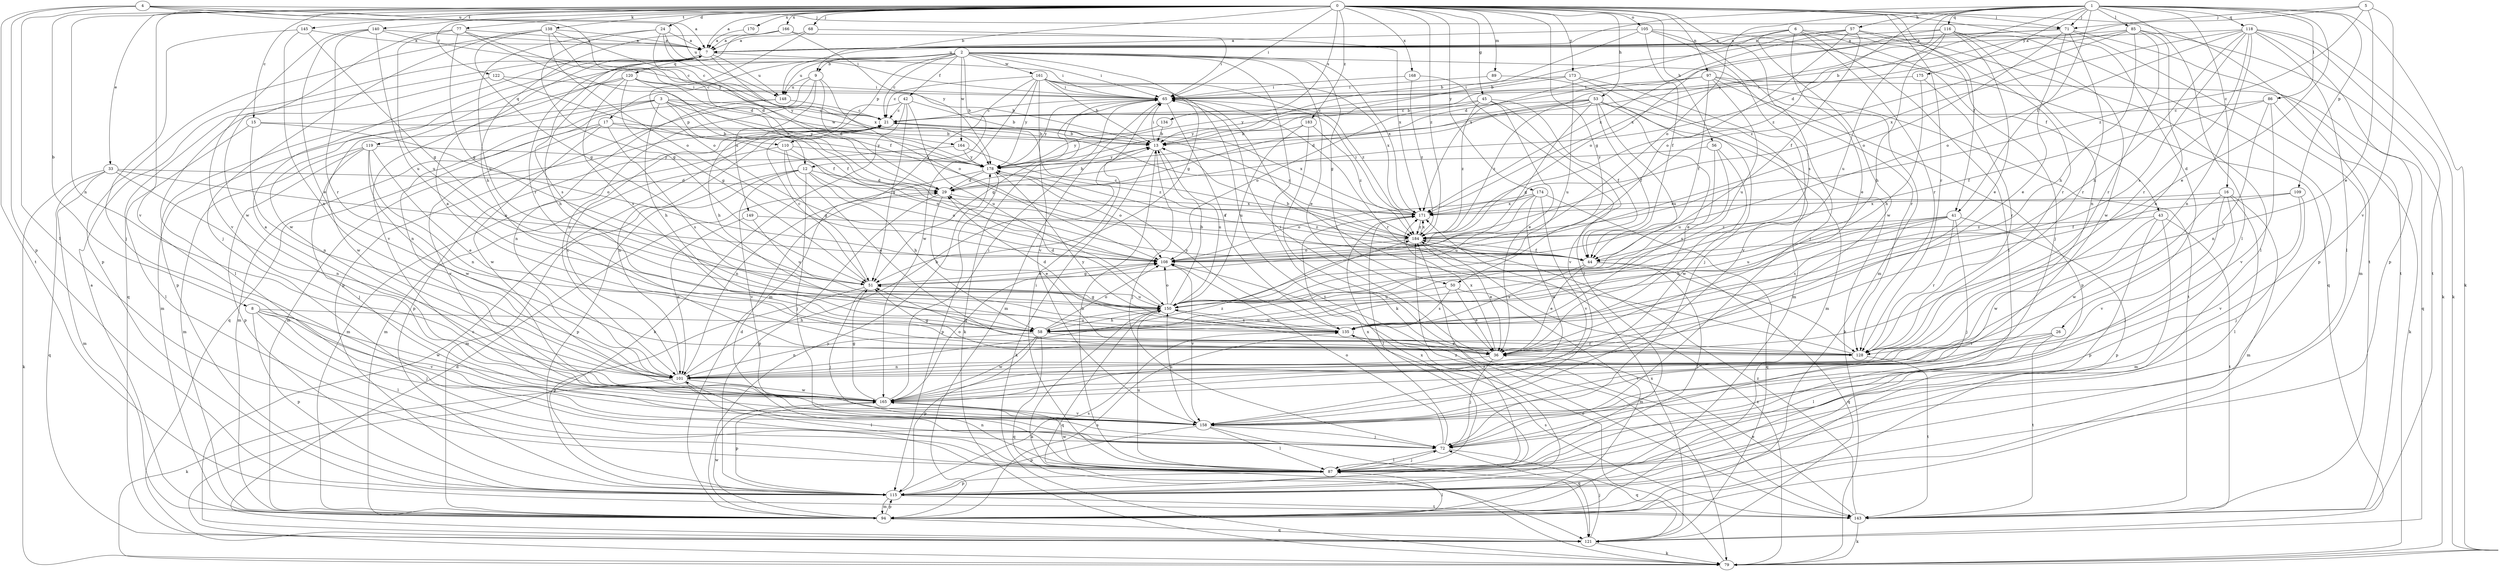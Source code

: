 strict digraph  {
0;
1;
2;
3;
4;
5;
6;
7;
8;
9;
12;
13;
15;
16;
17;
21;
24;
26;
29;
33;
36;
41;
42;
43;
44;
45;
50;
51;
53;
56;
57;
58;
65;
68;
71;
72;
77;
79;
85;
86;
87;
89;
94;
97;
101;
105;
108;
109;
110;
115;
116;
118;
119;
120;
121;
122;
128;
134;
135;
138;
140;
143;
145;
148;
149;
150;
158;
161;
164;
165;
166;
168;
170;
171;
173;
174;
175;
178;
183;
184;
0 -> 7  [label=a];
0 -> 8  [label=b];
0 -> 9  [label=b];
0 -> 15  [label=c];
0 -> 24  [label=d];
0 -> 26  [label=d];
0 -> 33  [label=e];
0 -> 41  [label=f];
0 -> 45  [label=g];
0 -> 50  [label=g];
0 -> 53  [label=h];
0 -> 56  [label=h];
0 -> 65  [label=i];
0 -> 68  [label=j];
0 -> 71  [label=j];
0 -> 77  [label=k];
0 -> 89  [label=m];
0 -> 97  [label=n];
0 -> 101  [label=n];
0 -> 105  [label=o];
0 -> 122  [label=r];
0 -> 128  [label=r];
0 -> 134  [label=s];
0 -> 135  [label=s];
0 -> 138  [label=t];
0 -> 140  [label=t];
0 -> 143  [label=t];
0 -> 145  [label=u];
0 -> 158  [label=v];
0 -> 166  [label=x];
0 -> 168  [label=x];
0 -> 170  [label=x];
0 -> 173  [label=y];
0 -> 174  [label=y];
0 -> 183  [label=z];
0 -> 184  [label=z];
1 -> 16  [label=c];
1 -> 29  [label=d];
1 -> 36  [label=e];
1 -> 41  [label=f];
1 -> 57  [label=h];
1 -> 71  [label=j];
1 -> 79  [label=k];
1 -> 85  [label=l];
1 -> 86  [label=l];
1 -> 87  [label=l];
1 -> 108  [label=o];
1 -> 109  [label=p];
1 -> 116  [label=q];
1 -> 118  [label=q];
1 -> 148  [label=u];
1 -> 175  [label=y];
1 -> 178  [label=y];
1 -> 184  [label=z];
2 -> 9  [label=b];
2 -> 12  [label=b];
2 -> 17  [label=c];
2 -> 21  [label=c];
2 -> 36  [label=e];
2 -> 42  [label=f];
2 -> 50  [label=g];
2 -> 51  [label=g];
2 -> 65  [label=i];
2 -> 79  [label=k];
2 -> 110  [label=p];
2 -> 119  [label=q];
2 -> 128  [label=r];
2 -> 148  [label=u];
2 -> 158  [label=v];
2 -> 161  [label=w];
2 -> 164  [label=w];
2 -> 171  [label=x];
3 -> 12  [label=b];
3 -> 21  [label=c];
3 -> 58  [label=h];
3 -> 94  [label=m];
3 -> 101  [label=n];
3 -> 110  [label=p];
3 -> 164  [label=w];
3 -> 165  [label=w];
3 -> 178  [label=y];
4 -> 7  [label=a];
4 -> 71  [label=j];
4 -> 87  [label=l];
4 -> 115  [label=p];
4 -> 143  [label=t];
4 -> 148  [label=u];
4 -> 178  [label=y];
5 -> 13  [label=b];
5 -> 36  [label=e];
5 -> 71  [label=j];
5 -> 158  [label=v];
5 -> 184  [label=z];
6 -> 7  [label=a];
6 -> 36  [label=e];
6 -> 43  [label=f];
6 -> 72  [label=j];
6 -> 87  [label=l];
6 -> 128  [label=r];
6 -> 165  [label=w];
6 -> 171  [label=x];
7 -> 65  [label=i];
7 -> 120  [label=q];
7 -> 121  [label=q];
7 -> 135  [label=s];
7 -> 148  [label=u];
7 -> 165  [label=w];
7 -> 178  [label=y];
8 -> 58  [label=h];
8 -> 72  [label=j];
8 -> 87  [label=l];
8 -> 115  [label=p];
8 -> 158  [label=v];
8 -> 165  [label=w];
9 -> 29  [label=d];
9 -> 101  [label=n];
9 -> 108  [label=o];
9 -> 115  [label=p];
9 -> 148  [label=u];
9 -> 149  [label=u];
12 -> 29  [label=d];
12 -> 58  [label=h];
12 -> 72  [label=j];
12 -> 94  [label=m];
12 -> 108  [label=o];
12 -> 115  [label=p];
12 -> 158  [label=v];
13 -> 65  [label=i];
13 -> 72  [label=j];
13 -> 79  [label=k];
13 -> 150  [label=u];
13 -> 178  [label=y];
15 -> 13  [label=b];
15 -> 87  [label=l];
15 -> 101  [label=n];
15 -> 108  [label=o];
16 -> 72  [label=j];
16 -> 87  [label=l];
16 -> 94  [label=m];
16 -> 158  [label=v];
16 -> 165  [label=w];
16 -> 171  [label=x];
17 -> 13  [label=b];
17 -> 94  [label=m];
17 -> 135  [label=s];
17 -> 158  [label=v];
17 -> 165  [label=w];
17 -> 178  [label=y];
21 -> 13  [label=b];
21 -> 94  [label=m];
21 -> 101  [label=n];
21 -> 115  [label=p];
21 -> 171  [label=x];
21 -> 184  [label=z];
24 -> 7  [label=a];
24 -> 44  [label=f];
24 -> 51  [label=g];
24 -> 65  [label=i];
24 -> 150  [label=u];
24 -> 171  [label=x];
26 -> 87  [label=l];
26 -> 128  [label=r];
26 -> 143  [label=t];
26 -> 158  [label=v];
29 -> 13  [label=b];
29 -> 36  [label=e];
29 -> 115  [label=p];
29 -> 171  [label=x];
33 -> 29  [label=d];
33 -> 79  [label=k];
33 -> 94  [label=m];
33 -> 101  [label=n];
33 -> 108  [label=o];
33 -> 121  [label=q];
36 -> 51  [label=g];
36 -> 65  [label=i];
36 -> 72  [label=j];
36 -> 101  [label=n];
36 -> 171  [label=x];
41 -> 58  [label=h];
41 -> 72  [label=j];
41 -> 115  [label=p];
41 -> 128  [label=r];
41 -> 135  [label=s];
41 -> 150  [label=u];
41 -> 184  [label=z];
42 -> 13  [label=b];
42 -> 21  [label=c];
42 -> 51  [label=g];
42 -> 58  [label=h];
42 -> 79  [label=k];
42 -> 150  [label=u];
43 -> 94  [label=m];
43 -> 115  [label=p];
43 -> 143  [label=t];
43 -> 165  [label=w];
43 -> 184  [label=z];
44 -> 13  [label=b];
44 -> 36  [label=e];
44 -> 87  [label=l];
44 -> 121  [label=q];
44 -> 135  [label=s];
45 -> 21  [label=c];
45 -> 36  [label=e];
45 -> 44  [label=f];
45 -> 108  [label=o];
45 -> 158  [label=v];
45 -> 184  [label=z];
50 -> 36  [label=e];
50 -> 94  [label=m];
50 -> 135  [label=s];
50 -> 150  [label=u];
51 -> 21  [label=c];
51 -> 72  [label=j];
51 -> 108  [label=o];
51 -> 115  [label=p];
51 -> 150  [label=u];
53 -> 21  [label=c];
53 -> 29  [label=d];
53 -> 36  [label=e];
53 -> 44  [label=f];
53 -> 51  [label=g];
53 -> 79  [label=k];
53 -> 94  [label=m];
53 -> 150  [label=u];
53 -> 178  [label=y];
53 -> 184  [label=z];
56 -> 135  [label=s];
56 -> 150  [label=u];
56 -> 165  [label=w];
56 -> 178  [label=y];
57 -> 7  [label=a];
57 -> 13  [label=b];
57 -> 44  [label=f];
57 -> 87  [label=l];
57 -> 108  [label=o];
57 -> 128  [label=r];
57 -> 171  [label=x];
58 -> 101  [label=n];
58 -> 108  [label=o];
58 -> 115  [label=p];
58 -> 121  [label=q];
58 -> 128  [label=r];
58 -> 150  [label=u];
58 -> 165  [label=w];
65 -> 21  [label=c];
65 -> 51  [label=g];
65 -> 79  [label=k];
65 -> 94  [label=m];
65 -> 128  [label=r];
65 -> 135  [label=s];
65 -> 178  [label=y];
68 -> 7  [label=a];
68 -> 108  [label=o];
68 -> 171  [label=x];
71 -> 7  [label=a];
71 -> 29  [label=d];
71 -> 36  [label=e];
71 -> 94  [label=m];
71 -> 108  [label=o];
71 -> 128  [label=r];
71 -> 143  [label=t];
72 -> 87  [label=l];
72 -> 108  [label=o];
72 -> 121  [label=q];
72 -> 171  [label=x];
77 -> 7  [label=a];
77 -> 29  [label=d];
77 -> 51  [label=g];
77 -> 150  [label=u];
77 -> 165  [label=w];
77 -> 184  [label=z];
79 -> 108  [label=o];
79 -> 184  [label=z];
85 -> 7  [label=a];
85 -> 58  [label=h];
85 -> 79  [label=k];
85 -> 101  [label=n];
85 -> 128  [label=r];
85 -> 171  [label=x];
85 -> 184  [label=z];
86 -> 21  [label=c];
86 -> 44  [label=f];
86 -> 79  [label=k];
86 -> 101  [label=n];
86 -> 158  [label=v];
87 -> 13  [label=b];
87 -> 29  [label=d];
87 -> 65  [label=i];
87 -> 72  [label=j];
87 -> 101  [label=n];
87 -> 115  [label=p];
87 -> 150  [label=u];
87 -> 165  [label=w];
87 -> 184  [label=z];
89 -> 65  [label=i];
89 -> 72  [label=j];
94 -> 7  [label=a];
94 -> 87  [label=l];
94 -> 115  [label=p];
94 -> 121  [label=q];
94 -> 135  [label=s];
94 -> 165  [label=w];
94 -> 178  [label=y];
97 -> 13  [label=b];
97 -> 44  [label=f];
97 -> 65  [label=i];
97 -> 115  [label=p];
97 -> 121  [label=q];
97 -> 143  [label=t];
97 -> 150  [label=u];
101 -> 13  [label=b];
101 -> 21  [label=c];
101 -> 79  [label=k];
101 -> 87  [label=l];
101 -> 165  [label=w];
101 -> 184  [label=z];
105 -> 7  [label=a];
105 -> 13  [label=b];
105 -> 44  [label=f];
105 -> 72  [label=j];
105 -> 94  [label=m];
105 -> 121  [label=q];
108 -> 51  [label=g];
108 -> 158  [label=v];
109 -> 44  [label=f];
109 -> 72  [label=j];
109 -> 158  [label=v];
109 -> 171  [label=x];
110 -> 36  [label=e];
110 -> 51  [label=g];
110 -> 94  [label=m];
110 -> 108  [label=o];
110 -> 178  [label=y];
115 -> 94  [label=m];
115 -> 135  [label=s];
115 -> 143  [label=t];
115 -> 171  [label=x];
115 -> 184  [label=z];
116 -> 7  [label=a];
116 -> 36  [label=e];
116 -> 58  [label=h];
116 -> 101  [label=n];
116 -> 108  [label=o];
116 -> 115  [label=p];
116 -> 150  [label=u];
116 -> 165  [label=w];
118 -> 7  [label=a];
118 -> 58  [label=h];
118 -> 79  [label=k];
118 -> 87  [label=l];
118 -> 101  [label=n];
118 -> 108  [label=o];
118 -> 115  [label=p];
118 -> 128  [label=r];
118 -> 135  [label=s];
118 -> 143  [label=t];
118 -> 171  [label=x];
119 -> 36  [label=e];
119 -> 72  [label=j];
119 -> 94  [label=m];
119 -> 101  [label=n];
119 -> 115  [label=p];
119 -> 165  [label=w];
119 -> 178  [label=y];
120 -> 13  [label=b];
120 -> 44  [label=f];
120 -> 51  [label=g];
120 -> 58  [label=h];
120 -> 65  [label=i];
120 -> 115  [label=p];
120 -> 135  [label=s];
121 -> 21  [label=c];
121 -> 29  [label=d];
121 -> 72  [label=j];
121 -> 79  [label=k];
121 -> 171  [label=x];
122 -> 44  [label=f];
122 -> 65  [label=i];
122 -> 87  [label=l];
128 -> 7  [label=a];
128 -> 51  [label=g];
128 -> 65  [label=i];
128 -> 143  [label=t];
128 -> 178  [label=y];
134 -> 13  [label=b];
134 -> 178  [label=y];
135 -> 29  [label=d];
135 -> 36  [label=e];
135 -> 150  [label=u];
135 -> 178  [label=y];
138 -> 7  [label=a];
138 -> 21  [label=c];
138 -> 29  [label=d];
138 -> 51  [label=g];
138 -> 72  [label=j];
138 -> 108  [label=o];
138 -> 115  [label=p];
140 -> 7  [label=a];
140 -> 21  [label=c];
140 -> 36  [label=e];
140 -> 128  [label=r];
140 -> 150  [label=u];
140 -> 158  [label=v];
143 -> 36  [label=e];
143 -> 79  [label=k];
143 -> 135  [label=s];
143 -> 184  [label=z];
145 -> 7  [label=a];
145 -> 51  [label=g];
145 -> 72  [label=j];
145 -> 101  [label=n];
148 -> 21  [label=c];
148 -> 101  [label=n];
148 -> 121  [label=q];
149 -> 101  [label=n];
149 -> 150  [label=u];
149 -> 184  [label=z];
150 -> 13  [label=b];
150 -> 29  [label=d];
150 -> 51  [label=g];
150 -> 58  [label=h];
150 -> 79  [label=k];
150 -> 108  [label=o];
150 -> 121  [label=q];
150 -> 135  [label=s];
158 -> 72  [label=j];
158 -> 87  [label=l];
158 -> 115  [label=p];
158 -> 121  [label=q];
158 -> 150  [label=u];
161 -> 13  [label=b];
161 -> 21  [label=c];
161 -> 65  [label=i];
161 -> 94  [label=m];
161 -> 143  [label=t];
161 -> 158  [label=v];
161 -> 165  [label=w];
161 -> 171  [label=x];
161 -> 178  [label=y];
161 -> 184  [label=z];
164 -> 94  [label=m];
164 -> 178  [label=y];
164 -> 184  [label=z];
165 -> 7  [label=a];
165 -> 51  [label=g];
165 -> 65  [label=i];
165 -> 108  [label=o];
165 -> 115  [label=p];
165 -> 158  [label=v];
166 -> 7  [label=a];
166 -> 58  [label=h];
166 -> 65  [label=i];
166 -> 128  [label=r];
166 -> 178  [label=y];
168 -> 65  [label=i];
168 -> 87  [label=l];
168 -> 184  [label=z];
170 -> 7  [label=a];
171 -> 65  [label=i];
171 -> 87  [label=l];
171 -> 184  [label=z];
173 -> 65  [label=i];
173 -> 94  [label=m];
173 -> 150  [label=u];
173 -> 158  [label=v];
173 -> 178  [label=y];
174 -> 108  [label=o];
174 -> 121  [label=q];
174 -> 150  [label=u];
174 -> 158  [label=v];
174 -> 165  [label=w];
174 -> 171  [label=x];
175 -> 58  [label=h];
175 -> 65  [label=i];
175 -> 128  [label=r];
178 -> 29  [label=d];
178 -> 44  [label=f];
178 -> 101  [label=n];
178 -> 108  [label=o];
178 -> 115  [label=p];
183 -> 13  [label=b];
183 -> 143  [label=t];
183 -> 150  [label=u];
183 -> 184  [label=z];
184 -> 21  [label=c];
184 -> 36  [label=e];
184 -> 44  [label=f];
184 -> 108  [label=o];
184 -> 171  [label=x];
}
